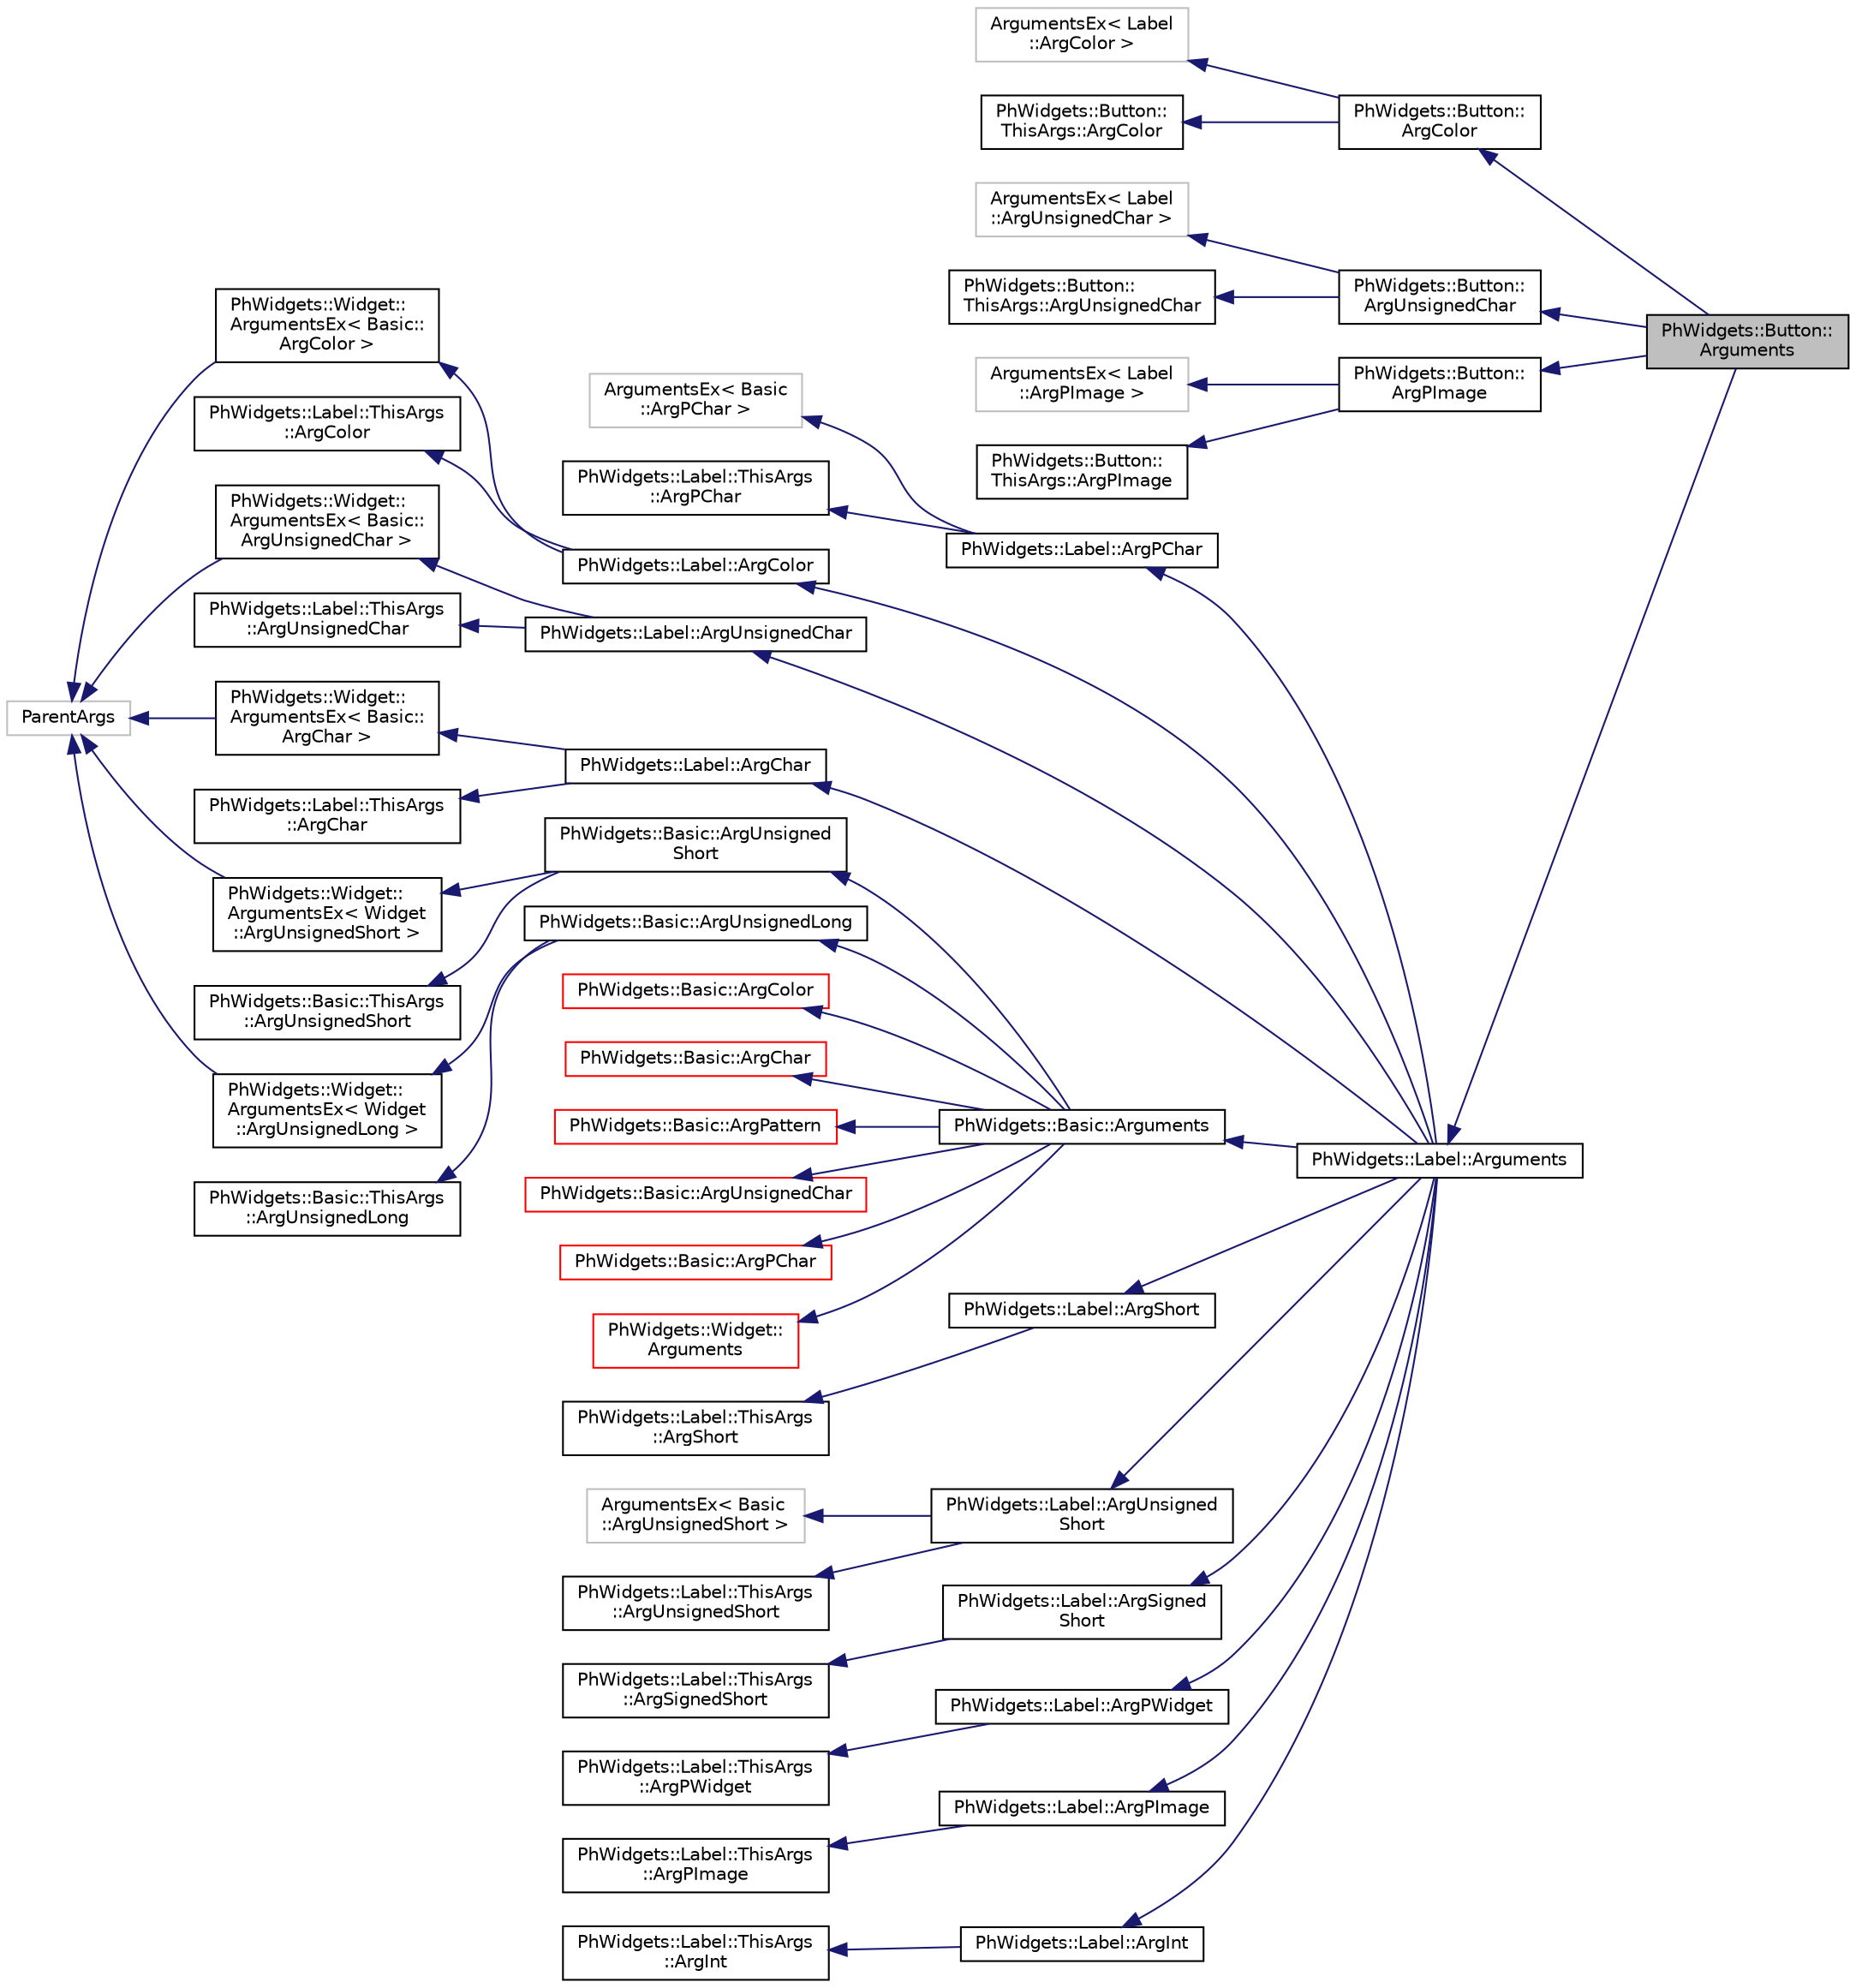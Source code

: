digraph "PhWidgets::Button::Arguments"
{
  edge [fontname="Helvetica",fontsize="10",labelfontname="Helvetica",labelfontsize="10"];
  node [fontname="Helvetica",fontsize="10",shape=record];
  rankdir="LR";
  Node87 [label="PhWidgets::Button::\lArguments",height=0.2,width=0.4,color="black", fillcolor="grey75", style="filled", fontcolor="black"];
  Node88 -> Node87 [dir="back",color="midnightblue",fontsize="10",style="solid",fontname="Helvetica"];
  Node88 [label="PhWidgets::Button::\lArgColor",height=0.2,width=0.4,color="black", fillcolor="white", style="filled",URL="$struct_ph_widgets_1_1_button_1_1_arg_color.html"];
  Node89 -> Node88 [dir="back",color="midnightblue",fontsize="10",style="solid",fontname="Helvetica"];
  Node89 [label="ArgumentsEx\< Label\l::ArgColor \>",height=0.2,width=0.4,color="grey75", fillcolor="white", style="filled"];
  Node90 -> Node88 [dir="back",color="midnightblue",fontsize="10",style="solid",fontname="Helvetica"];
  Node90 [label="PhWidgets::Button::\lThisArgs::ArgColor",height=0.2,width=0.4,color="black", fillcolor="white", style="filled",URL="$struct_ph_widgets_1_1_button_1_1_this_args_1_1_arg_color.html"];
  Node91 -> Node87 [dir="back",color="midnightblue",fontsize="10",style="solid",fontname="Helvetica"];
  Node91 [label="PhWidgets::Button::\lArgUnsignedChar",height=0.2,width=0.4,color="black", fillcolor="white", style="filled",URL="$struct_ph_widgets_1_1_button_1_1_arg_unsigned_char.html"];
  Node92 -> Node91 [dir="back",color="midnightblue",fontsize="10",style="solid",fontname="Helvetica"];
  Node92 [label="ArgumentsEx\< Label\l::ArgUnsignedChar \>",height=0.2,width=0.4,color="grey75", fillcolor="white", style="filled"];
  Node93 -> Node91 [dir="back",color="midnightblue",fontsize="10",style="solid",fontname="Helvetica"];
  Node93 [label="PhWidgets::Button::\lThisArgs::ArgUnsignedChar",height=0.2,width=0.4,color="black", fillcolor="white", style="filled",URL="$struct_ph_widgets_1_1_button_1_1_this_args_1_1_arg_unsigned_char.html"];
  Node94 -> Node87 [dir="back",color="midnightblue",fontsize="10",style="solid",fontname="Helvetica"];
  Node94 [label="PhWidgets::Button::\lArgPImage",height=0.2,width=0.4,color="black", fillcolor="white", style="filled",URL="$struct_ph_widgets_1_1_button_1_1_arg_p_image.html"];
  Node95 -> Node94 [dir="back",color="midnightblue",fontsize="10",style="solid",fontname="Helvetica"];
  Node95 [label="ArgumentsEx\< Label\l::ArgPImage \>",height=0.2,width=0.4,color="grey75", fillcolor="white", style="filled"];
  Node96 -> Node94 [dir="back",color="midnightblue",fontsize="10",style="solid",fontname="Helvetica"];
  Node96 [label="PhWidgets::Button::\lThisArgs::ArgPImage",height=0.2,width=0.4,color="black", fillcolor="white", style="filled",URL="$struct_ph_widgets_1_1_button_1_1_this_args_1_1_arg_p_image.html"];
  Node97 -> Node87 [dir="back",color="midnightblue",fontsize="10",style="solid",fontname="Helvetica"];
  Node97 [label="PhWidgets::Label::Arguments",height=0.2,width=0.4,color="black", fillcolor="white", style="filled",URL="$struct_ph_widgets_1_1_label_1_1_arguments.html"];
  Node98 -> Node97 [dir="back",color="midnightblue",fontsize="10",style="solid",fontname="Helvetica"];
  Node98 [label="PhWidgets::Label::ArgPChar",height=0.2,width=0.4,color="black", fillcolor="white", style="filled",URL="$struct_ph_widgets_1_1_label_1_1_arg_p_char.html"];
  Node99 -> Node98 [dir="back",color="midnightblue",fontsize="10",style="solid",fontname="Helvetica"];
  Node99 [label="ArgumentsEx\< Basic\l::ArgPChar \>",height=0.2,width=0.4,color="grey75", fillcolor="white", style="filled"];
  Node100 -> Node98 [dir="back",color="midnightblue",fontsize="10",style="solid",fontname="Helvetica"];
  Node100 [label="PhWidgets::Label::ThisArgs\l::ArgPChar",height=0.2,width=0.4,color="black", fillcolor="white", style="filled",URL="$struct_ph_widgets_1_1_label_1_1_this_args_1_1_arg_p_char.html"];
  Node101 -> Node97 [dir="back",color="midnightblue",fontsize="10",style="solid",fontname="Helvetica"];
  Node101 [label="PhWidgets::Label::ArgColor",height=0.2,width=0.4,color="black", fillcolor="white", style="filled",URL="$struct_ph_widgets_1_1_label_1_1_arg_color.html"];
  Node102 -> Node101 [dir="back",color="midnightblue",fontsize="10",style="solid",fontname="Helvetica"];
  Node102 [label="PhWidgets::Widget::\lArgumentsEx\< Basic::\lArgColor \>",height=0.2,width=0.4,color="black", fillcolor="white", style="filled",URL="$struct_ph_widgets_1_1_widget_1_1_arguments_ex.html"];
  Node103 -> Node102 [dir="back",color="midnightblue",fontsize="10",style="solid",fontname="Helvetica"];
  Node103 [label="ParentArgs",height=0.2,width=0.4,color="grey75", fillcolor="white", style="filled"];
  Node104 -> Node101 [dir="back",color="midnightblue",fontsize="10",style="solid",fontname="Helvetica"];
  Node104 [label="PhWidgets::Label::ThisArgs\l::ArgColor",height=0.2,width=0.4,color="black", fillcolor="white", style="filled",URL="$struct_ph_widgets_1_1_label_1_1_this_args_1_1_arg_color.html"];
  Node105 -> Node97 [dir="back",color="midnightblue",fontsize="10",style="solid",fontname="Helvetica"];
  Node105 [label="PhWidgets::Label::ArgShort",height=0.2,width=0.4,color="black", fillcolor="white", style="filled",URL="$struct_ph_widgets_1_1_label_1_1_arg_short.html"];
  Node106 -> Node105 [dir="back",color="midnightblue",fontsize="10",style="solid",fontname="Helvetica"];
  Node106 [label="PhWidgets::Label::ThisArgs\l::ArgShort",height=0.2,width=0.4,color="black", fillcolor="white", style="filled",URL="$struct_ph_widgets_1_1_label_1_1_this_args_1_1_arg_short.html"];
  Node107 -> Node97 [dir="back",color="midnightblue",fontsize="10",style="solid",fontname="Helvetica"];
  Node107 [label="PhWidgets::Label::ArgUnsigned\lShort",height=0.2,width=0.4,color="black", fillcolor="white", style="filled",URL="$struct_ph_widgets_1_1_label_1_1_arg_unsigned_short.html"];
  Node108 -> Node107 [dir="back",color="midnightblue",fontsize="10",style="solid",fontname="Helvetica"];
  Node108 [label="ArgumentsEx\< Basic\l::ArgUnsignedShort \>",height=0.2,width=0.4,color="grey75", fillcolor="white", style="filled"];
  Node109 -> Node107 [dir="back",color="midnightblue",fontsize="10",style="solid",fontname="Helvetica"];
  Node109 [label="PhWidgets::Label::ThisArgs\l::ArgUnsignedShort",height=0.2,width=0.4,color="black", fillcolor="white", style="filled",URL="$struct_ph_widgets_1_1_label_1_1_this_args_1_1_arg_unsigned_short.html"];
  Node110 -> Node97 [dir="back",color="midnightblue",fontsize="10",style="solid",fontname="Helvetica"];
  Node110 [label="PhWidgets::Label::ArgSigned\lShort",height=0.2,width=0.4,color="black", fillcolor="white", style="filled",URL="$struct_ph_widgets_1_1_label_1_1_arg_signed_short.html"];
  Node111 -> Node110 [dir="back",color="midnightblue",fontsize="10",style="solid",fontname="Helvetica"];
  Node111 [label="PhWidgets::Label::ThisArgs\l::ArgSignedShort",height=0.2,width=0.4,color="black", fillcolor="white", style="filled",URL="$struct_ph_widgets_1_1_label_1_1_this_args_1_1_arg_signed_short.html"];
  Node112 -> Node97 [dir="back",color="midnightblue",fontsize="10",style="solid",fontname="Helvetica"];
  Node112 [label="PhWidgets::Label::ArgUnsignedChar",height=0.2,width=0.4,color="black", fillcolor="white", style="filled",URL="$struct_ph_widgets_1_1_label_1_1_arg_unsigned_char.html"];
  Node113 -> Node112 [dir="back",color="midnightblue",fontsize="10",style="solid",fontname="Helvetica"];
  Node113 [label="PhWidgets::Widget::\lArgumentsEx\< Basic::\lArgUnsignedChar \>",height=0.2,width=0.4,color="black", fillcolor="white", style="filled",URL="$struct_ph_widgets_1_1_widget_1_1_arguments_ex.html"];
  Node103 -> Node113 [dir="back",color="midnightblue",fontsize="10",style="solid",fontname="Helvetica"];
  Node114 -> Node112 [dir="back",color="midnightblue",fontsize="10",style="solid",fontname="Helvetica"];
  Node114 [label="PhWidgets::Label::ThisArgs\l::ArgUnsignedChar",height=0.2,width=0.4,color="black", fillcolor="white", style="filled",URL="$struct_ph_widgets_1_1_label_1_1_this_args_1_1_arg_unsigned_char.html"];
  Node115 -> Node97 [dir="back",color="midnightblue",fontsize="10",style="solid",fontname="Helvetica"];
  Node115 [label="PhWidgets::Label::ArgPWidget",height=0.2,width=0.4,color="black", fillcolor="white", style="filled",URL="$struct_ph_widgets_1_1_label_1_1_arg_p_widget.html"];
  Node116 -> Node115 [dir="back",color="midnightblue",fontsize="10",style="solid",fontname="Helvetica"];
  Node116 [label="PhWidgets::Label::ThisArgs\l::ArgPWidget",height=0.2,width=0.4,color="black", fillcolor="white", style="filled",URL="$struct_ph_widgets_1_1_label_1_1_this_args_1_1_arg_p_widget.html"];
  Node117 -> Node97 [dir="back",color="midnightblue",fontsize="10",style="solid",fontname="Helvetica"];
  Node117 [label="PhWidgets::Label::ArgChar",height=0.2,width=0.4,color="black", fillcolor="white", style="filled",URL="$struct_ph_widgets_1_1_label_1_1_arg_char.html"];
  Node118 -> Node117 [dir="back",color="midnightblue",fontsize="10",style="solid",fontname="Helvetica"];
  Node118 [label="PhWidgets::Widget::\lArgumentsEx\< Basic::\lArgChar \>",height=0.2,width=0.4,color="black", fillcolor="white", style="filled",URL="$struct_ph_widgets_1_1_widget_1_1_arguments_ex.html"];
  Node103 -> Node118 [dir="back",color="midnightblue",fontsize="10",style="solid",fontname="Helvetica"];
  Node119 -> Node117 [dir="back",color="midnightblue",fontsize="10",style="solid",fontname="Helvetica"];
  Node119 [label="PhWidgets::Label::ThisArgs\l::ArgChar",height=0.2,width=0.4,color="black", fillcolor="white", style="filled",URL="$struct_ph_widgets_1_1_label_1_1_this_args_1_1_arg_char.html"];
  Node120 -> Node97 [dir="back",color="midnightblue",fontsize="10",style="solid",fontname="Helvetica"];
  Node120 [label="PhWidgets::Label::ArgPImage",height=0.2,width=0.4,color="black", fillcolor="white", style="filled",URL="$struct_ph_widgets_1_1_label_1_1_arg_p_image.html"];
  Node121 -> Node120 [dir="back",color="midnightblue",fontsize="10",style="solid",fontname="Helvetica"];
  Node121 [label="PhWidgets::Label::ThisArgs\l::ArgPImage",height=0.2,width=0.4,color="black", fillcolor="white", style="filled",URL="$struct_ph_widgets_1_1_label_1_1_this_args_1_1_arg_p_image.html"];
  Node122 -> Node97 [dir="back",color="midnightblue",fontsize="10",style="solid",fontname="Helvetica"];
  Node122 [label="PhWidgets::Label::ArgInt",height=0.2,width=0.4,color="black", fillcolor="white", style="filled",URL="$struct_ph_widgets_1_1_label_1_1_arg_int.html"];
  Node123 -> Node122 [dir="back",color="midnightblue",fontsize="10",style="solid",fontname="Helvetica"];
  Node123 [label="PhWidgets::Label::ThisArgs\l::ArgInt",height=0.2,width=0.4,color="black", fillcolor="white", style="filled",URL="$struct_ph_widgets_1_1_label_1_1_this_args_1_1_arg_int.html"];
  Node124 -> Node97 [dir="back",color="midnightblue",fontsize="10",style="solid",fontname="Helvetica"];
  Node124 [label="PhWidgets::Basic::Arguments",height=0.2,width=0.4,color="black", fillcolor="white", style="filled",URL="$struct_ph_widgets_1_1_basic_1_1_arguments.html"];
  Node125 -> Node124 [dir="back",color="midnightblue",fontsize="10",style="solid",fontname="Helvetica"];
  Node125 [label="PhWidgets::Basic::ArgUnsigned\lShort",height=0.2,width=0.4,color="black", fillcolor="white", style="filled",URL="$struct_ph_widgets_1_1_basic_1_1_arg_unsigned_short.html"];
  Node126 -> Node125 [dir="back",color="midnightblue",fontsize="10",style="solid",fontname="Helvetica"];
  Node126 [label="PhWidgets::Widget::\lArgumentsEx\< Widget\l::ArgUnsignedShort \>",height=0.2,width=0.4,color="black", fillcolor="white", style="filled",URL="$struct_ph_widgets_1_1_widget_1_1_arguments_ex.html"];
  Node103 -> Node126 [dir="back",color="midnightblue",fontsize="10",style="solid",fontname="Helvetica"];
  Node127 -> Node125 [dir="back",color="midnightblue",fontsize="10",style="solid",fontname="Helvetica"];
  Node127 [label="PhWidgets::Basic::ThisArgs\l::ArgUnsignedShort",height=0.2,width=0.4,color="black", fillcolor="white", style="filled",URL="$struct_ph_widgets_1_1_basic_1_1_this_args_1_1_arg_unsigned_short.html"];
  Node128 -> Node124 [dir="back",color="midnightblue",fontsize="10",style="solid",fontname="Helvetica"];
  Node128 [label="PhWidgets::Basic::ArgUnsignedLong",height=0.2,width=0.4,color="black", fillcolor="white", style="filled",URL="$struct_ph_widgets_1_1_basic_1_1_arg_unsigned_long.html"];
  Node129 -> Node128 [dir="back",color="midnightblue",fontsize="10",style="solid",fontname="Helvetica"];
  Node129 [label="PhWidgets::Widget::\lArgumentsEx\< Widget\l::ArgUnsignedLong \>",height=0.2,width=0.4,color="black", fillcolor="white", style="filled",URL="$struct_ph_widgets_1_1_widget_1_1_arguments_ex.html"];
  Node103 -> Node129 [dir="back",color="midnightblue",fontsize="10",style="solid",fontname="Helvetica"];
  Node130 -> Node128 [dir="back",color="midnightblue",fontsize="10",style="solid",fontname="Helvetica"];
  Node130 [label="PhWidgets::Basic::ThisArgs\l::ArgUnsignedLong",height=0.2,width=0.4,color="black", fillcolor="white", style="filled",URL="$struct_ph_widgets_1_1_basic_1_1_this_args_1_1_arg_unsigned_long.html"];
  Node131 -> Node124 [dir="back",color="midnightblue",fontsize="10",style="solid",fontname="Helvetica"];
  Node131 [label="PhWidgets::Basic::ArgColor",height=0.2,width=0.4,color="red", fillcolor="white", style="filled",URL="$struct_ph_widgets_1_1_basic_1_1_arg_color.html"];
  Node134 -> Node124 [dir="back",color="midnightblue",fontsize="10",style="solid",fontname="Helvetica"];
  Node134 [label="PhWidgets::Basic::ArgChar",height=0.2,width=0.4,color="red", fillcolor="white", style="filled",URL="$struct_ph_widgets_1_1_basic_1_1_arg_char.html"];
  Node136 -> Node124 [dir="back",color="midnightblue",fontsize="10",style="solid",fontname="Helvetica"];
  Node136 [label="PhWidgets::Basic::ArgPattern",height=0.2,width=0.4,color="red", fillcolor="white", style="filled",URL="$struct_ph_widgets_1_1_basic_1_1_arg_pattern.html"];
  Node138 -> Node124 [dir="back",color="midnightblue",fontsize="10",style="solid",fontname="Helvetica"];
  Node138 [label="PhWidgets::Basic::ArgUnsignedChar",height=0.2,width=0.4,color="red", fillcolor="white", style="filled",URL="$struct_ph_widgets_1_1_basic_1_1_arg_unsigned_char.html"];
  Node140 -> Node124 [dir="back",color="midnightblue",fontsize="10",style="solid",fontname="Helvetica"];
  Node140 [label="PhWidgets::Basic::ArgPChar",height=0.2,width=0.4,color="red", fillcolor="white", style="filled",URL="$struct_ph_widgets_1_1_basic_1_1_arg_p_char.html"];
  Node143 -> Node124 [dir="back",color="midnightblue",fontsize="10",style="solid",fontname="Helvetica"];
  Node143 [label="PhWidgets::Widget::\lArguments",height=0.2,width=0.4,color="red", fillcolor="white", style="filled",URL="$struct_ph_widgets_1_1_widget_1_1_arguments.html"];
}
